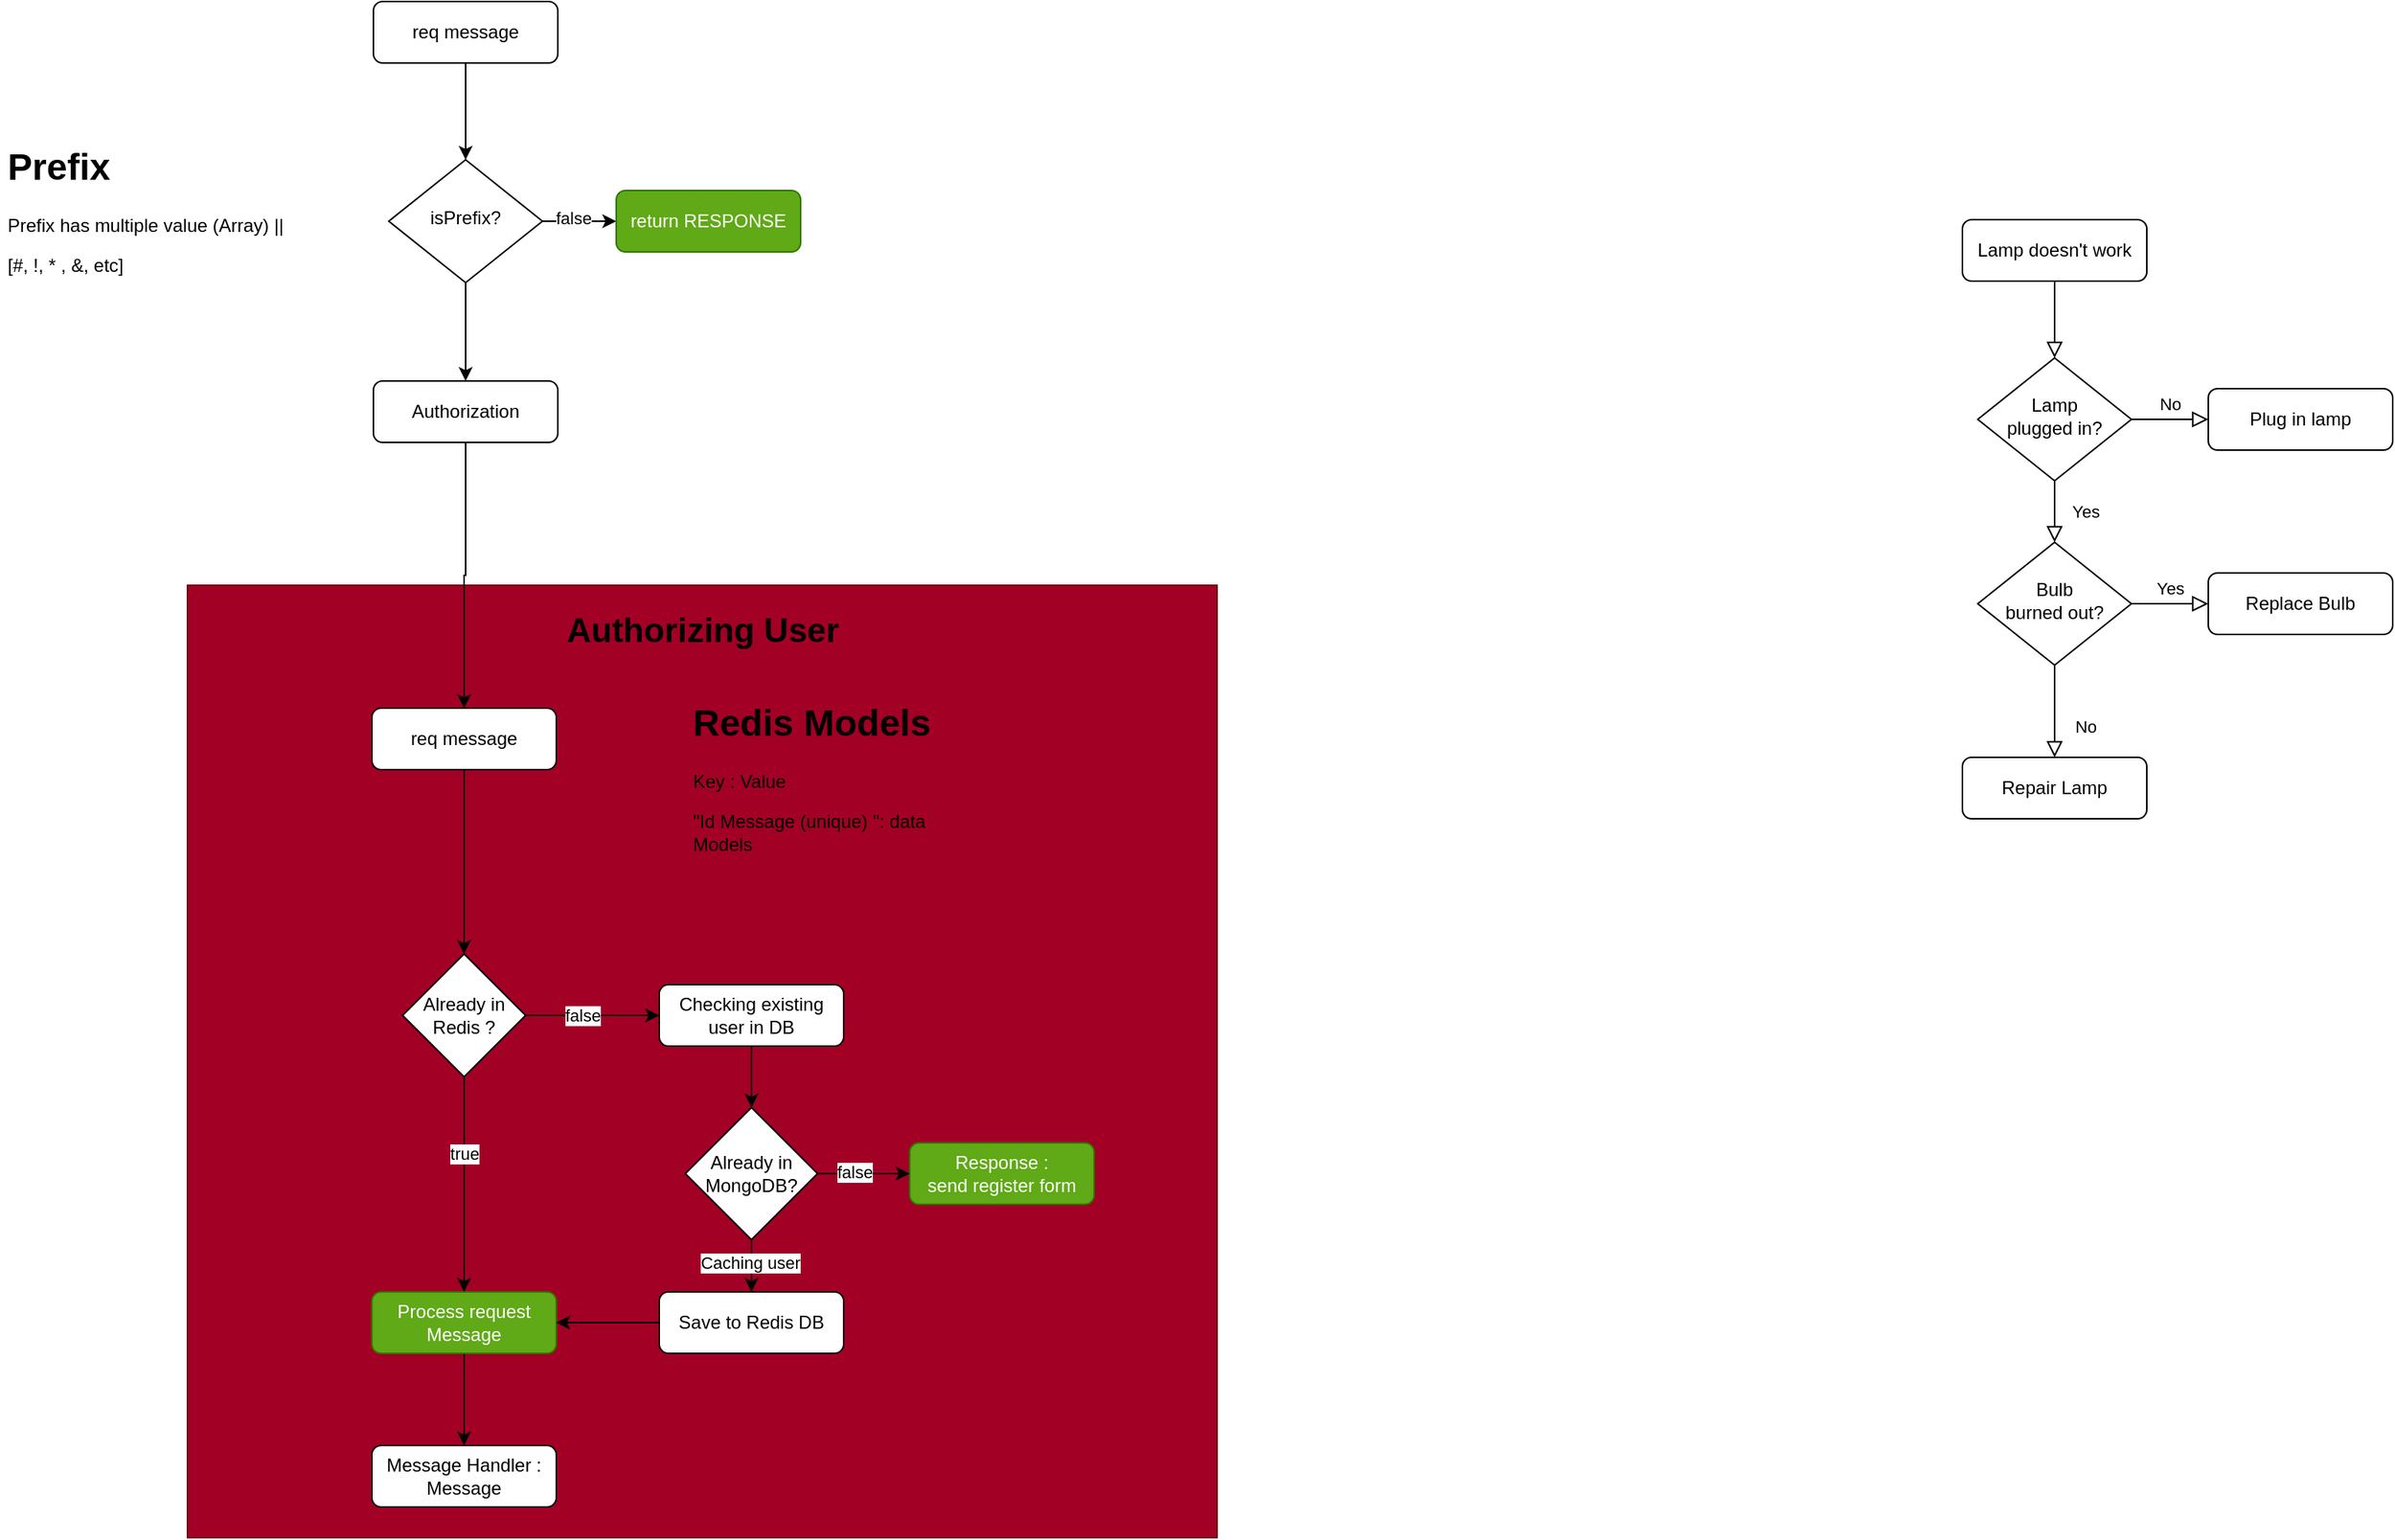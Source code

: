 <mxfile version="14.9.6" type="device"><diagram id="C5RBs43oDa-KdzZeNtuy" name="Page-1"><mxGraphModel dx="2222" dy="2198" grid="0" gridSize="10" guides="1" tooltips="1" connect="1" arrows="1" fold="1" page="1" pageScale="1" pageWidth="827" pageHeight="1169" math="0" shadow="0"><root><mxCell id="WIyWlLk6GJQsqaUBKTNV-0"/><mxCell id="WIyWlLk6GJQsqaUBKTNV-1" parent="WIyWlLk6GJQsqaUBKTNV-0"/><mxCell id="ryoBW0Nh2eDfUq79ht8M-31" value="" style="group" parent="WIyWlLk6GJQsqaUBKTNV-1" vertex="1" connectable="0"><mxGeometry x="-481" y="-420" width="670" height="620" as="geometry"/></mxCell><mxCell id="ryoBW0Nh2eDfUq79ht8M-30" value="" style="group" parent="ryoBW0Nh2eDfUq79ht8M-31" vertex="1" connectable="0"><mxGeometry width="670" height="620" as="geometry"/></mxCell><mxCell id="ryoBW0Nh2eDfUq79ht8M-28" value="" style="rounded=0;whiteSpace=wrap;html=1;fillColor=#a20025;strokeColor=#6F0000;fontColor=#ffffff;" parent="ryoBW0Nh2eDfUq79ht8M-30" vertex="1"><mxGeometry width="670" height="620" as="geometry"/></mxCell><mxCell id="ryoBW0Nh2eDfUq79ht8M-29" value="Authorizing User" style="text;html=1;strokeColor=none;fillColor=none;align=center;verticalAlign=middle;whiteSpace=wrap;rounded=0;fontStyle=1;fontSize=22;" parent="ryoBW0Nh2eDfUq79ht8M-30" vertex="1"><mxGeometry x="222.5" y="20" width="225" height="20" as="geometry"/></mxCell><mxCell id="ryoBW0Nh2eDfUq79ht8M-19" value="Response :&lt;br&gt;send register form" style="rounded=1;whiteSpace=wrap;html=1;fontSize=12;glass=0;strokeWidth=1;shadow=0;fillColor=#60a917;strokeColor=#2D7600;fontColor=#ffffff;" parent="ryoBW0Nh2eDfUq79ht8M-30" vertex="1"><mxGeometry x="470" y="363" width="120" height="40" as="geometry"/></mxCell><mxCell id="IQutUO-J-6-IBdMEz4uN-0" value="Message Handler : Message" style="rounded=1;whiteSpace=wrap;html=1;fontSize=12;glass=0;strokeWidth=1;shadow=0;" vertex="1" parent="ryoBW0Nh2eDfUq79ht8M-30"><mxGeometry x="120" y="560" width="120" height="40" as="geometry"/></mxCell><mxCell id="ryoBW0Nh2eDfUq79ht8M-0" value="req message" style="rounded=1;whiteSpace=wrap;html=1;fontSize=12;glass=0;strokeWidth=1;shadow=0;" parent="ryoBW0Nh2eDfUq79ht8M-31" vertex="1"><mxGeometry x="120" y="80" width="120" height="40" as="geometry"/></mxCell><mxCell id="ryoBW0Nh2eDfUq79ht8M-2" style="edgeStyle=orthogonalEdgeStyle;rounded=0;orthogonalLoop=1;jettySize=auto;html=1;" parent="ryoBW0Nh2eDfUq79ht8M-31" source="ryoBW0Nh2eDfUq79ht8M-0" target="ryoBW0Nh2eDfUq79ht8M-7" edge="1"><mxGeometry relative="1" as="geometry"><mxPoint x="180" y="160" as="targetPoint"/></mxGeometry></mxCell><mxCell id="ryoBW0Nh2eDfUq79ht8M-7" value="&lt;span&gt;Already in Redis ?&lt;/span&gt;" style="rhombus;whiteSpace=wrap;html=1;" parent="ryoBW0Nh2eDfUq79ht8M-31" vertex="1"><mxGeometry x="140" y="240" width="80" height="80" as="geometry"/></mxCell><mxCell id="ryoBW0Nh2eDfUq79ht8M-8" value="Checking existing user in DB" style="rounded=1;whiteSpace=wrap;html=1;fontSize=12;glass=0;strokeWidth=1;shadow=0;" parent="ryoBW0Nh2eDfUq79ht8M-31" vertex="1"><mxGeometry x="307" y="260" width="120" height="40" as="geometry"/></mxCell><mxCell id="ryoBW0Nh2eDfUq79ht8M-9" style="edgeStyle=orthogonalEdgeStyle;rounded=0;orthogonalLoop=1;jettySize=auto;html=1;entryX=0;entryY=0.5;entryDx=0;entryDy=0;" parent="ryoBW0Nh2eDfUq79ht8M-31" source="ryoBW0Nh2eDfUq79ht8M-7" target="ryoBW0Nh2eDfUq79ht8M-8" edge="1"><mxGeometry relative="1" as="geometry"/></mxCell><mxCell id="ryoBW0Nh2eDfUq79ht8M-32" value="false" style="edgeLabel;html=1;align=center;verticalAlign=middle;resizable=0;points=[];fontSize=11;fontStyle=0" parent="ryoBW0Nh2eDfUq79ht8M-9" vertex="1" connectable="0"><mxGeometry x="-0.157" relative="1" as="geometry"><mxPoint as="offset"/></mxGeometry></mxCell><mxCell id="IQutUO-J-6-IBdMEz4uN-1" style="edgeStyle=orthogonalEdgeStyle;rounded=0;orthogonalLoop=1;jettySize=auto;html=1;entryX=0.5;entryY=0;entryDx=0;entryDy=0;" edge="1" parent="ryoBW0Nh2eDfUq79ht8M-31" source="ryoBW0Nh2eDfUq79ht8M-12" target="IQutUO-J-6-IBdMEz4uN-0"><mxGeometry relative="1" as="geometry"/></mxCell><mxCell id="ryoBW0Nh2eDfUq79ht8M-12" value="Process request Message" style="rounded=1;whiteSpace=wrap;html=1;fontSize=12;glass=0;strokeWidth=1;shadow=0;fillColor=#60a917;strokeColor=#2D7600;fontColor=#ffffff;" parent="ryoBW0Nh2eDfUq79ht8M-31" vertex="1"><mxGeometry x="120" y="460" width="120" height="40" as="geometry"/></mxCell><mxCell id="ryoBW0Nh2eDfUq79ht8M-11" style="edgeStyle=orthogonalEdgeStyle;rounded=0;orthogonalLoop=1;jettySize=auto;html=1;" parent="ryoBW0Nh2eDfUq79ht8M-31" source="ryoBW0Nh2eDfUq79ht8M-7" target="ryoBW0Nh2eDfUq79ht8M-12" edge="1"><mxGeometry relative="1" as="geometry"><mxPoint x="180" y="360" as="targetPoint"/></mxGeometry></mxCell><mxCell id="ryoBW0Nh2eDfUq79ht8M-33" value="true" style="edgeLabel;html=1;align=center;verticalAlign=middle;resizable=0;points=[];fontSize=11;fontStyle=0" parent="ryoBW0Nh2eDfUq79ht8M-11" vertex="1" connectable="0"><mxGeometry x="-0.29" relative="1" as="geometry"><mxPoint as="offset"/></mxGeometry></mxCell><mxCell id="ryoBW0Nh2eDfUq79ht8M-13" value="&lt;span&gt;Already in MongoDB?&lt;/span&gt;" style="rhombus;whiteSpace=wrap;html=1;" parent="ryoBW0Nh2eDfUq79ht8M-31" vertex="1"><mxGeometry x="324" y="340" width="86" height="86" as="geometry"/></mxCell><mxCell id="ryoBW0Nh2eDfUq79ht8M-14" style="edgeStyle=orthogonalEdgeStyle;rounded=0;orthogonalLoop=1;jettySize=auto;html=1;entryX=0.5;entryY=0;entryDx=0;entryDy=0;" parent="ryoBW0Nh2eDfUq79ht8M-31" source="ryoBW0Nh2eDfUq79ht8M-8" target="ryoBW0Nh2eDfUq79ht8M-13" edge="1"><mxGeometry relative="1" as="geometry"/></mxCell><mxCell id="ryoBW0Nh2eDfUq79ht8M-20" style="edgeStyle=orthogonalEdgeStyle;rounded=0;orthogonalLoop=1;jettySize=auto;html=1;entryX=0;entryY=0.5;entryDx=0;entryDy=0;" parent="ryoBW0Nh2eDfUq79ht8M-31" source="ryoBW0Nh2eDfUq79ht8M-13" target="ryoBW0Nh2eDfUq79ht8M-19" edge="1"><mxGeometry relative="1" as="geometry"/></mxCell><mxCell id="ryoBW0Nh2eDfUq79ht8M-21" value="false" style="edgeLabel;html=1;align=center;verticalAlign=middle;resizable=0;points=[];fontSize=11;fontStyle=0" parent="ryoBW0Nh2eDfUq79ht8M-20" vertex="1" connectable="0"><mxGeometry x="-0.208" y="-1" relative="1" as="geometry"><mxPoint y="-2" as="offset"/></mxGeometry></mxCell><mxCell id="ryoBW0Nh2eDfUq79ht8M-24" style="edgeStyle=orthogonalEdgeStyle;rounded=0;orthogonalLoop=1;jettySize=auto;html=1;entryX=1;entryY=0.5;entryDx=0;entryDy=0;" parent="ryoBW0Nh2eDfUq79ht8M-31" source="ryoBW0Nh2eDfUq79ht8M-22" target="ryoBW0Nh2eDfUq79ht8M-12" edge="1"><mxGeometry relative="1" as="geometry"/></mxCell><mxCell id="ryoBW0Nh2eDfUq79ht8M-22" value="Save to Redis DB" style="rounded=1;whiteSpace=wrap;html=1;fontSize=12;glass=0;strokeWidth=1;shadow=0;" parent="ryoBW0Nh2eDfUq79ht8M-31" vertex="1"><mxGeometry x="307" y="460" width="120" height="40" as="geometry"/></mxCell><mxCell id="ryoBW0Nh2eDfUq79ht8M-23" style="edgeStyle=orthogonalEdgeStyle;rounded=0;orthogonalLoop=1;jettySize=auto;html=1;entryX=0.5;entryY=0;entryDx=0;entryDy=0;" parent="ryoBW0Nh2eDfUq79ht8M-31" source="ryoBW0Nh2eDfUq79ht8M-13" target="ryoBW0Nh2eDfUq79ht8M-22" edge="1"><mxGeometry relative="1" as="geometry"/></mxCell><mxCell id="ryoBW0Nh2eDfUq79ht8M-27" value="Caching user" style="edgeLabel;html=1;align=center;verticalAlign=middle;resizable=0;points=[];fontSize=11;fontStyle=0" parent="ryoBW0Nh2eDfUq79ht8M-23" vertex="1" connectable="0"><mxGeometry x="-0.356" y="-1" relative="1" as="geometry"><mxPoint as="offset"/></mxGeometry></mxCell><mxCell id="ryoBW0Nh2eDfUq79ht8M-26" value="&lt;h1&gt;Redis Models&lt;/h1&gt;&lt;p&gt;Key : Value&lt;/p&gt;&lt;p&gt;&quot;Id Message (unique) &quot;: data Models&lt;/p&gt;" style="text;html=1;strokeColor=none;fillColor=none;spacing=5;spacingTop=-20;whiteSpace=wrap;overflow=hidden;rounded=0;" parent="ryoBW0Nh2eDfUq79ht8M-31" vertex="1"><mxGeometry x="324" y="70" width="190" height="120" as="geometry"/></mxCell><mxCell id="IQutUO-J-6-IBdMEz4uN-8" value="req message" style="rounded=1;whiteSpace=wrap;html=1;fontSize=12;glass=0;strokeWidth=1;shadow=0;" vertex="1" parent="WIyWlLk6GJQsqaUBKTNV-1"><mxGeometry x="-360" y="-800" width="120" height="40" as="geometry"/></mxCell><mxCell id="IQutUO-J-6-IBdMEz4uN-9" style="edgeStyle=orthogonalEdgeStyle;rounded=0;orthogonalLoop=1;jettySize=auto;html=1;entryX=0.5;entryY=0;entryDx=0;entryDy=0;" edge="1" parent="WIyWlLk6GJQsqaUBKTNV-1" source="IQutUO-J-6-IBdMEz4uN-8" target="IQutUO-J-6-IBdMEz4uN-28"><mxGeometry x="-480" y="-880" as="geometry"><mxPoint x="-300" y="-714" as="targetPoint"/></mxGeometry></mxCell><mxCell id="IQutUO-J-6-IBdMEz4uN-31" style="edgeStyle=orthogonalEdgeStyle;rounded=0;orthogonalLoop=1;jettySize=auto;html=1;entryX=0;entryY=0.5;entryDx=0;entryDy=0;" edge="1" parent="WIyWlLk6GJQsqaUBKTNV-1" source="IQutUO-J-6-IBdMEz4uN-28" target="IQutUO-J-6-IBdMEz4uN-30"><mxGeometry relative="1" as="geometry"/></mxCell><mxCell id="IQutUO-J-6-IBdMEz4uN-32" value="false" style="edgeLabel;html=1;align=center;verticalAlign=middle;resizable=0;points=[];" vertex="1" connectable="0" parent="IQutUO-J-6-IBdMEz4uN-31"><mxGeometry x="-0.191" y="2" relative="1" as="geometry"><mxPoint as="offset"/></mxGeometry></mxCell><mxCell id="IQutUO-J-6-IBdMEz4uN-34" style="edgeStyle=orthogonalEdgeStyle;rounded=0;orthogonalLoop=1;jettySize=auto;html=1;" edge="1" parent="WIyWlLk6GJQsqaUBKTNV-1" source="IQutUO-J-6-IBdMEz4uN-28" target="IQutUO-J-6-IBdMEz4uN-33"><mxGeometry relative="1" as="geometry"/></mxCell><mxCell id="IQutUO-J-6-IBdMEz4uN-28" value="isPrefix?" style="rhombus;whiteSpace=wrap;html=1;shadow=0;fontFamily=Helvetica;fontSize=12;align=center;strokeWidth=1;spacing=6;spacingTop=-4;" vertex="1" parent="WIyWlLk6GJQsqaUBKTNV-1"><mxGeometry x="-350" y="-697" width="100" height="80" as="geometry"/></mxCell><mxCell id="IQutUO-J-6-IBdMEz4uN-30" value="return RESPONSE" style="rounded=1;whiteSpace=wrap;html=1;fontSize=12;glass=0;strokeWidth=1;shadow=0;fillColor=#60a917;strokeColor=#2D7600;fontColor=#ffffff;" vertex="1" parent="WIyWlLk6GJQsqaUBKTNV-1"><mxGeometry x="-202" y="-677" width="120" height="40" as="geometry"/></mxCell><mxCell id="IQutUO-J-6-IBdMEz4uN-37" style="edgeStyle=orthogonalEdgeStyle;rounded=0;orthogonalLoop=1;jettySize=auto;html=1;" edge="1" parent="WIyWlLk6GJQsqaUBKTNV-1" source="IQutUO-J-6-IBdMEz4uN-33" target="ryoBW0Nh2eDfUq79ht8M-0"><mxGeometry relative="1" as="geometry"/></mxCell><mxCell id="IQutUO-J-6-IBdMEz4uN-33" value="Authorization" style="rounded=1;whiteSpace=wrap;html=1;fontSize=12;glass=0;strokeWidth=1;shadow=0;" vertex="1" parent="WIyWlLk6GJQsqaUBKTNV-1"><mxGeometry x="-360" y="-553" width="120" height="40" as="geometry"/></mxCell><mxCell id="IQutUO-J-6-IBdMEz4uN-36" value="" style="group" vertex="1" connectable="0" parent="WIyWlLk6GJQsqaUBKTNV-1"><mxGeometry x="674" y="-658" width="280" height="390" as="geometry"/></mxCell><mxCell id="WIyWlLk6GJQsqaUBKTNV-3" value="Lamp doesn't work" style="rounded=1;whiteSpace=wrap;html=1;fontSize=12;glass=0;strokeWidth=1;shadow=0;" parent="IQutUO-J-6-IBdMEz4uN-36" vertex="1"><mxGeometry width="120" height="40" as="geometry"/></mxCell><mxCell id="WIyWlLk6GJQsqaUBKTNV-6" value="Lamp&lt;br&gt;plugged in?" style="rhombus;whiteSpace=wrap;html=1;shadow=0;fontFamily=Helvetica;fontSize=12;align=center;strokeWidth=1;spacing=6;spacingTop=-4;" parent="IQutUO-J-6-IBdMEz4uN-36" vertex="1"><mxGeometry x="10" y="90" width="100" height="80" as="geometry"/></mxCell><mxCell id="WIyWlLk6GJQsqaUBKTNV-2" value="" style="rounded=0;html=1;jettySize=auto;orthogonalLoop=1;fontSize=11;endArrow=block;endFill=0;endSize=8;strokeWidth=1;shadow=0;labelBackgroundColor=none;edgeStyle=orthogonalEdgeStyle;" parent="IQutUO-J-6-IBdMEz4uN-36" source="WIyWlLk6GJQsqaUBKTNV-3" target="WIyWlLk6GJQsqaUBKTNV-6" edge="1"><mxGeometry relative="1" as="geometry"/></mxCell><mxCell id="WIyWlLk6GJQsqaUBKTNV-7" value="Plug in lamp" style="rounded=1;whiteSpace=wrap;html=1;fontSize=12;glass=0;strokeWidth=1;shadow=0;" parent="IQutUO-J-6-IBdMEz4uN-36" vertex="1"><mxGeometry x="160" y="110" width="120" height="40" as="geometry"/></mxCell><mxCell id="WIyWlLk6GJQsqaUBKTNV-5" value="No" style="edgeStyle=orthogonalEdgeStyle;rounded=0;html=1;jettySize=auto;orthogonalLoop=1;fontSize=11;endArrow=block;endFill=0;endSize=8;strokeWidth=1;shadow=0;labelBackgroundColor=none;" parent="IQutUO-J-6-IBdMEz4uN-36" source="WIyWlLk6GJQsqaUBKTNV-6" target="WIyWlLk6GJQsqaUBKTNV-7" edge="1"><mxGeometry y="10" relative="1" as="geometry"><mxPoint as="offset"/></mxGeometry></mxCell><mxCell id="WIyWlLk6GJQsqaUBKTNV-10" value="Bulb&lt;br&gt;burned out?" style="rhombus;whiteSpace=wrap;html=1;shadow=0;fontFamily=Helvetica;fontSize=12;align=center;strokeWidth=1;spacing=6;spacingTop=-4;" parent="IQutUO-J-6-IBdMEz4uN-36" vertex="1"><mxGeometry x="10" y="210" width="100" height="80" as="geometry"/></mxCell><mxCell id="WIyWlLk6GJQsqaUBKTNV-4" value="Yes" style="rounded=0;html=1;jettySize=auto;orthogonalLoop=1;fontSize=11;endArrow=block;endFill=0;endSize=8;strokeWidth=1;shadow=0;labelBackgroundColor=none;edgeStyle=orthogonalEdgeStyle;" parent="IQutUO-J-6-IBdMEz4uN-36" source="WIyWlLk6GJQsqaUBKTNV-6" target="WIyWlLk6GJQsqaUBKTNV-10" edge="1"><mxGeometry y="20" relative="1" as="geometry"><mxPoint as="offset"/></mxGeometry></mxCell><mxCell id="WIyWlLk6GJQsqaUBKTNV-11" value="Repair Lamp" style="rounded=1;whiteSpace=wrap;html=1;fontSize=12;glass=0;strokeWidth=1;shadow=0;" parent="IQutUO-J-6-IBdMEz4uN-36" vertex="1"><mxGeometry y="350" width="120" height="40" as="geometry"/></mxCell><mxCell id="WIyWlLk6GJQsqaUBKTNV-8" value="No" style="rounded=0;html=1;jettySize=auto;orthogonalLoop=1;fontSize=11;endArrow=block;endFill=0;endSize=8;strokeWidth=1;shadow=0;labelBackgroundColor=none;edgeStyle=orthogonalEdgeStyle;" parent="IQutUO-J-6-IBdMEz4uN-36" source="WIyWlLk6GJQsqaUBKTNV-10" target="WIyWlLk6GJQsqaUBKTNV-11" edge="1"><mxGeometry x="0.333" y="20" relative="1" as="geometry"><mxPoint as="offset"/></mxGeometry></mxCell><mxCell id="WIyWlLk6GJQsqaUBKTNV-12" value="Replace Bulb" style="rounded=1;whiteSpace=wrap;html=1;fontSize=12;glass=0;strokeWidth=1;shadow=0;" parent="IQutUO-J-6-IBdMEz4uN-36" vertex="1"><mxGeometry x="160" y="230" width="120" height="40" as="geometry"/></mxCell><mxCell id="WIyWlLk6GJQsqaUBKTNV-9" value="Yes" style="edgeStyle=orthogonalEdgeStyle;rounded=0;html=1;jettySize=auto;orthogonalLoop=1;fontSize=11;endArrow=block;endFill=0;endSize=8;strokeWidth=1;shadow=0;labelBackgroundColor=none;" parent="IQutUO-J-6-IBdMEz4uN-36" source="WIyWlLk6GJQsqaUBKTNV-10" target="WIyWlLk6GJQsqaUBKTNV-12" edge="1"><mxGeometry y="10" relative="1" as="geometry"><mxPoint as="offset"/></mxGeometry></mxCell><mxCell id="IQutUO-J-6-IBdMEz4uN-38" value="&lt;h1&gt;Prefix&lt;/h1&gt;&lt;p&gt;Prefix has multiple value (Array) ||&lt;/p&gt;&lt;p&gt;[#, !, * , &amp;amp;, etc]&lt;/p&gt;" style="text;html=1;strokeColor=none;fillColor=none;spacing=5;spacingTop=-20;whiteSpace=wrap;overflow=hidden;rounded=0;" vertex="1" parent="WIyWlLk6GJQsqaUBKTNV-1"><mxGeometry x="-603" y="-712" width="190" height="120" as="geometry"/></mxCell></root></mxGraphModel></diagram></mxfile>